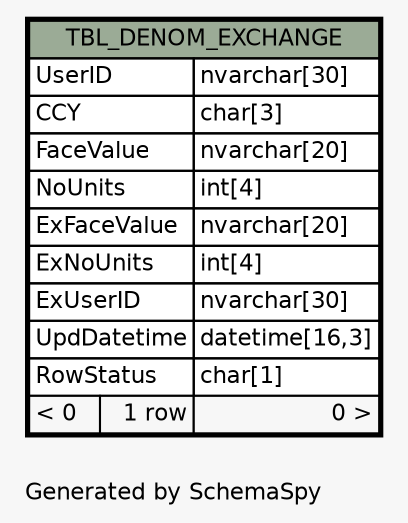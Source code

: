 // dot 2.38.0 on Windows 10 10.0
// SchemaSpy rev 590
digraph "oneDegreeRelationshipsDiagram" {
  graph [
    rankdir="RL"
    bgcolor="#f7f7f7"
    label="\nGenerated by SchemaSpy"
    labeljust="l"
    nodesep="0.18"
    ranksep="0.46"
    fontname="Helvetica"
    fontsize="11"
  ];
  node [
    fontname="Helvetica"
    fontsize="11"
    shape="plaintext"
  ];
  edge [
    arrowsize="0.8"
  ];
  "TBL_DENOM_EXCHANGE" [
    label=<
    <TABLE BORDER="2" CELLBORDER="1" CELLSPACING="0" BGCOLOR="#ffffff">
      <TR><TD COLSPAN="3" BGCOLOR="#9bab96" ALIGN="CENTER">TBL_DENOM_EXCHANGE</TD></TR>
      <TR><TD PORT="UserID" COLSPAN="2" ALIGN="LEFT">UserID</TD><TD PORT="UserID.type" ALIGN="LEFT">nvarchar[30]</TD></TR>
      <TR><TD PORT="CCY" COLSPAN="2" ALIGN="LEFT">CCY</TD><TD PORT="CCY.type" ALIGN="LEFT">char[3]</TD></TR>
      <TR><TD PORT="FaceValue" COLSPAN="2" ALIGN="LEFT">FaceValue</TD><TD PORT="FaceValue.type" ALIGN="LEFT">nvarchar[20]</TD></TR>
      <TR><TD PORT="NoUnits" COLSPAN="2" ALIGN="LEFT">NoUnits</TD><TD PORT="NoUnits.type" ALIGN="LEFT">int[4]</TD></TR>
      <TR><TD PORT="ExFaceValue" COLSPAN="2" ALIGN="LEFT">ExFaceValue</TD><TD PORT="ExFaceValue.type" ALIGN="LEFT">nvarchar[20]</TD></TR>
      <TR><TD PORT="ExNoUnits" COLSPAN="2" ALIGN="LEFT">ExNoUnits</TD><TD PORT="ExNoUnits.type" ALIGN="LEFT">int[4]</TD></TR>
      <TR><TD PORT="ExUserID" COLSPAN="2" ALIGN="LEFT">ExUserID</TD><TD PORT="ExUserID.type" ALIGN="LEFT">nvarchar[30]</TD></TR>
      <TR><TD PORT="UpdDatetime" COLSPAN="2" ALIGN="LEFT">UpdDatetime</TD><TD PORT="UpdDatetime.type" ALIGN="LEFT">datetime[16,3]</TD></TR>
      <TR><TD PORT="RowStatus" COLSPAN="2" ALIGN="LEFT">RowStatus</TD><TD PORT="RowStatus.type" ALIGN="LEFT">char[1]</TD></TR>
      <TR><TD ALIGN="LEFT" BGCOLOR="#f7f7f7">&lt; 0</TD><TD ALIGN="RIGHT" BGCOLOR="#f7f7f7">1 row</TD><TD ALIGN="RIGHT" BGCOLOR="#f7f7f7">0 &gt;</TD></TR>
    </TABLE>>
    URL="TBL_DENOM_EXCHANGE.html"
    tooltip="TBL_DENOM_EXCHANGE"
  ];
}
